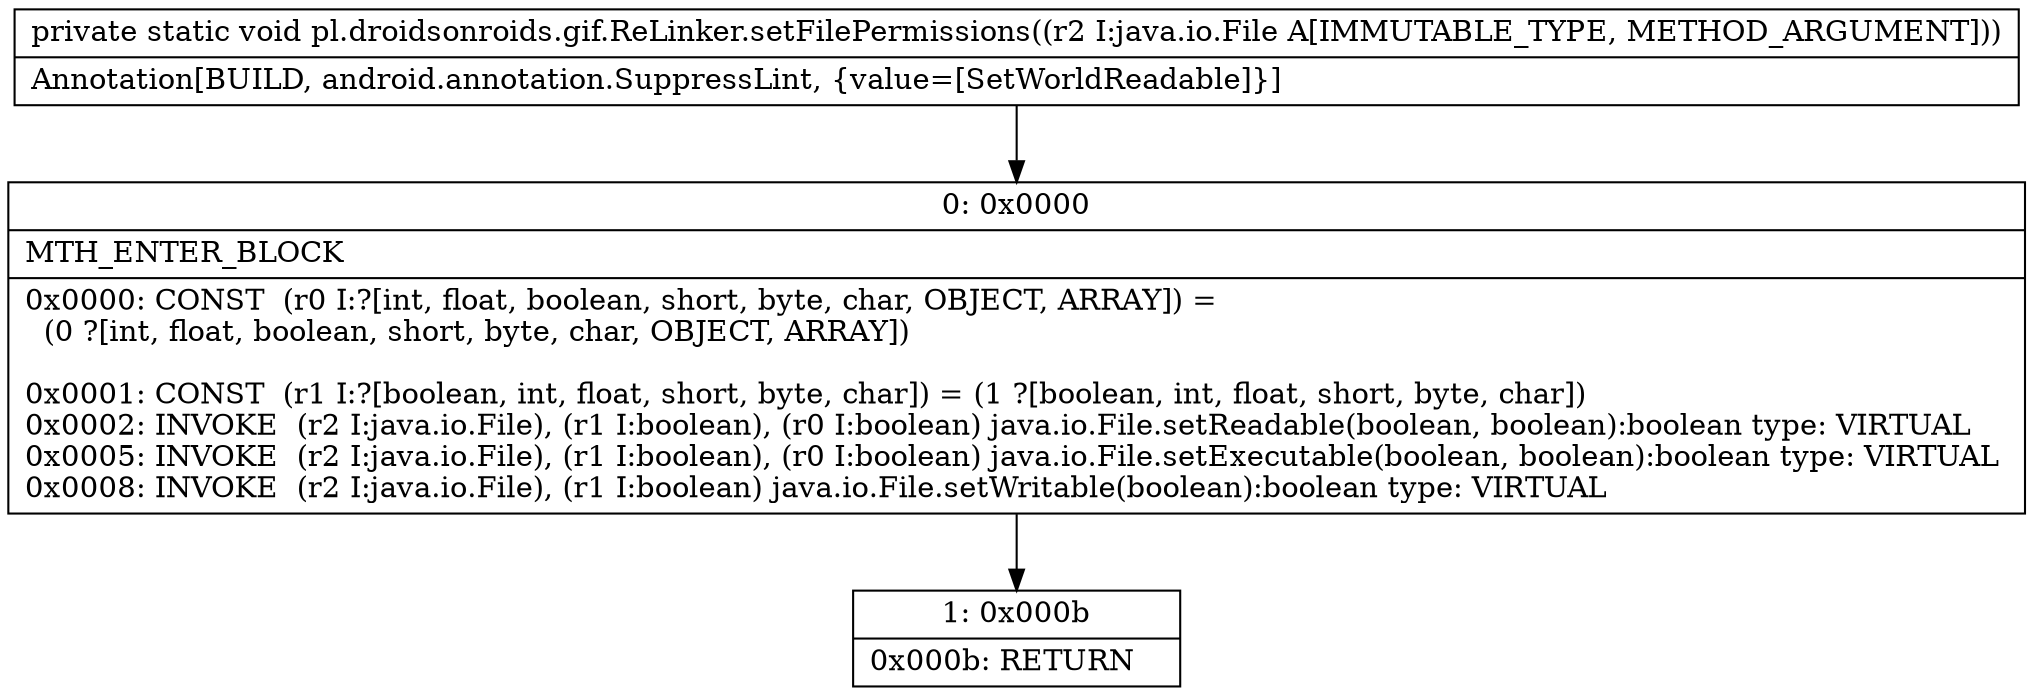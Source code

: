 digraph "CFG forpl.droidsonroids.gif.ReLinker.setFilePermissions(Ljava\/io\/File;)V" {
Node_0 [shape=record,label="{0\:\ 0x0000|MTH_ENTER_BLOCK\l|0x0000: CONST  (r0 I:?[int, float, boolean, short, byte, char, OBJECT, ARRAY]) = \l  (0 ?[int, float, boolean, short, byte, char, OBJECT, ARRAY])\l \l0x0001: CONST  (r1 I:?[boolean, int, float, short, byte, char]) = (1 ?[boolean, int, float, short, byte, char]) \l0x0002: INVOKE  (r2 I:java.io.File), (r1 I:boolean), (r0 I:boolean) java.io.File.setReadable(boolean, boolean):boolean type: VIRTUAL \l0x0005: INVOKE  (r2 I:java.io.File), (r1 I:boolean), (r0 I:boolean) java.io.File.setExecutable(boolean, boolean):boolean type: VIRTUAL \l0x0008: INVOKE  (r2 I:java.io.File), (r1 I:boolean) java.io.File.setWritable(boolean):boolean type: VIRTUAL \l}"];
Node_1 [shape=record,label="{1\:\ 0x000b|0x000b: RETURN   \l}"];
MethodNode[shape=record,label="{private static void pl.droidsonroids.gif.ReLinker.setFilePermissions((r2 I:java.io.File A[IMMUTABLE_TYPE, METHOD_ARGUMENT]))  | Annotation[BUILD, android.annotation.SuppressLint, \{value=[SetWorldReadable]\}]\l}"];
MethodNode -> Node_0;
Node_0 -> Node_1;
}

